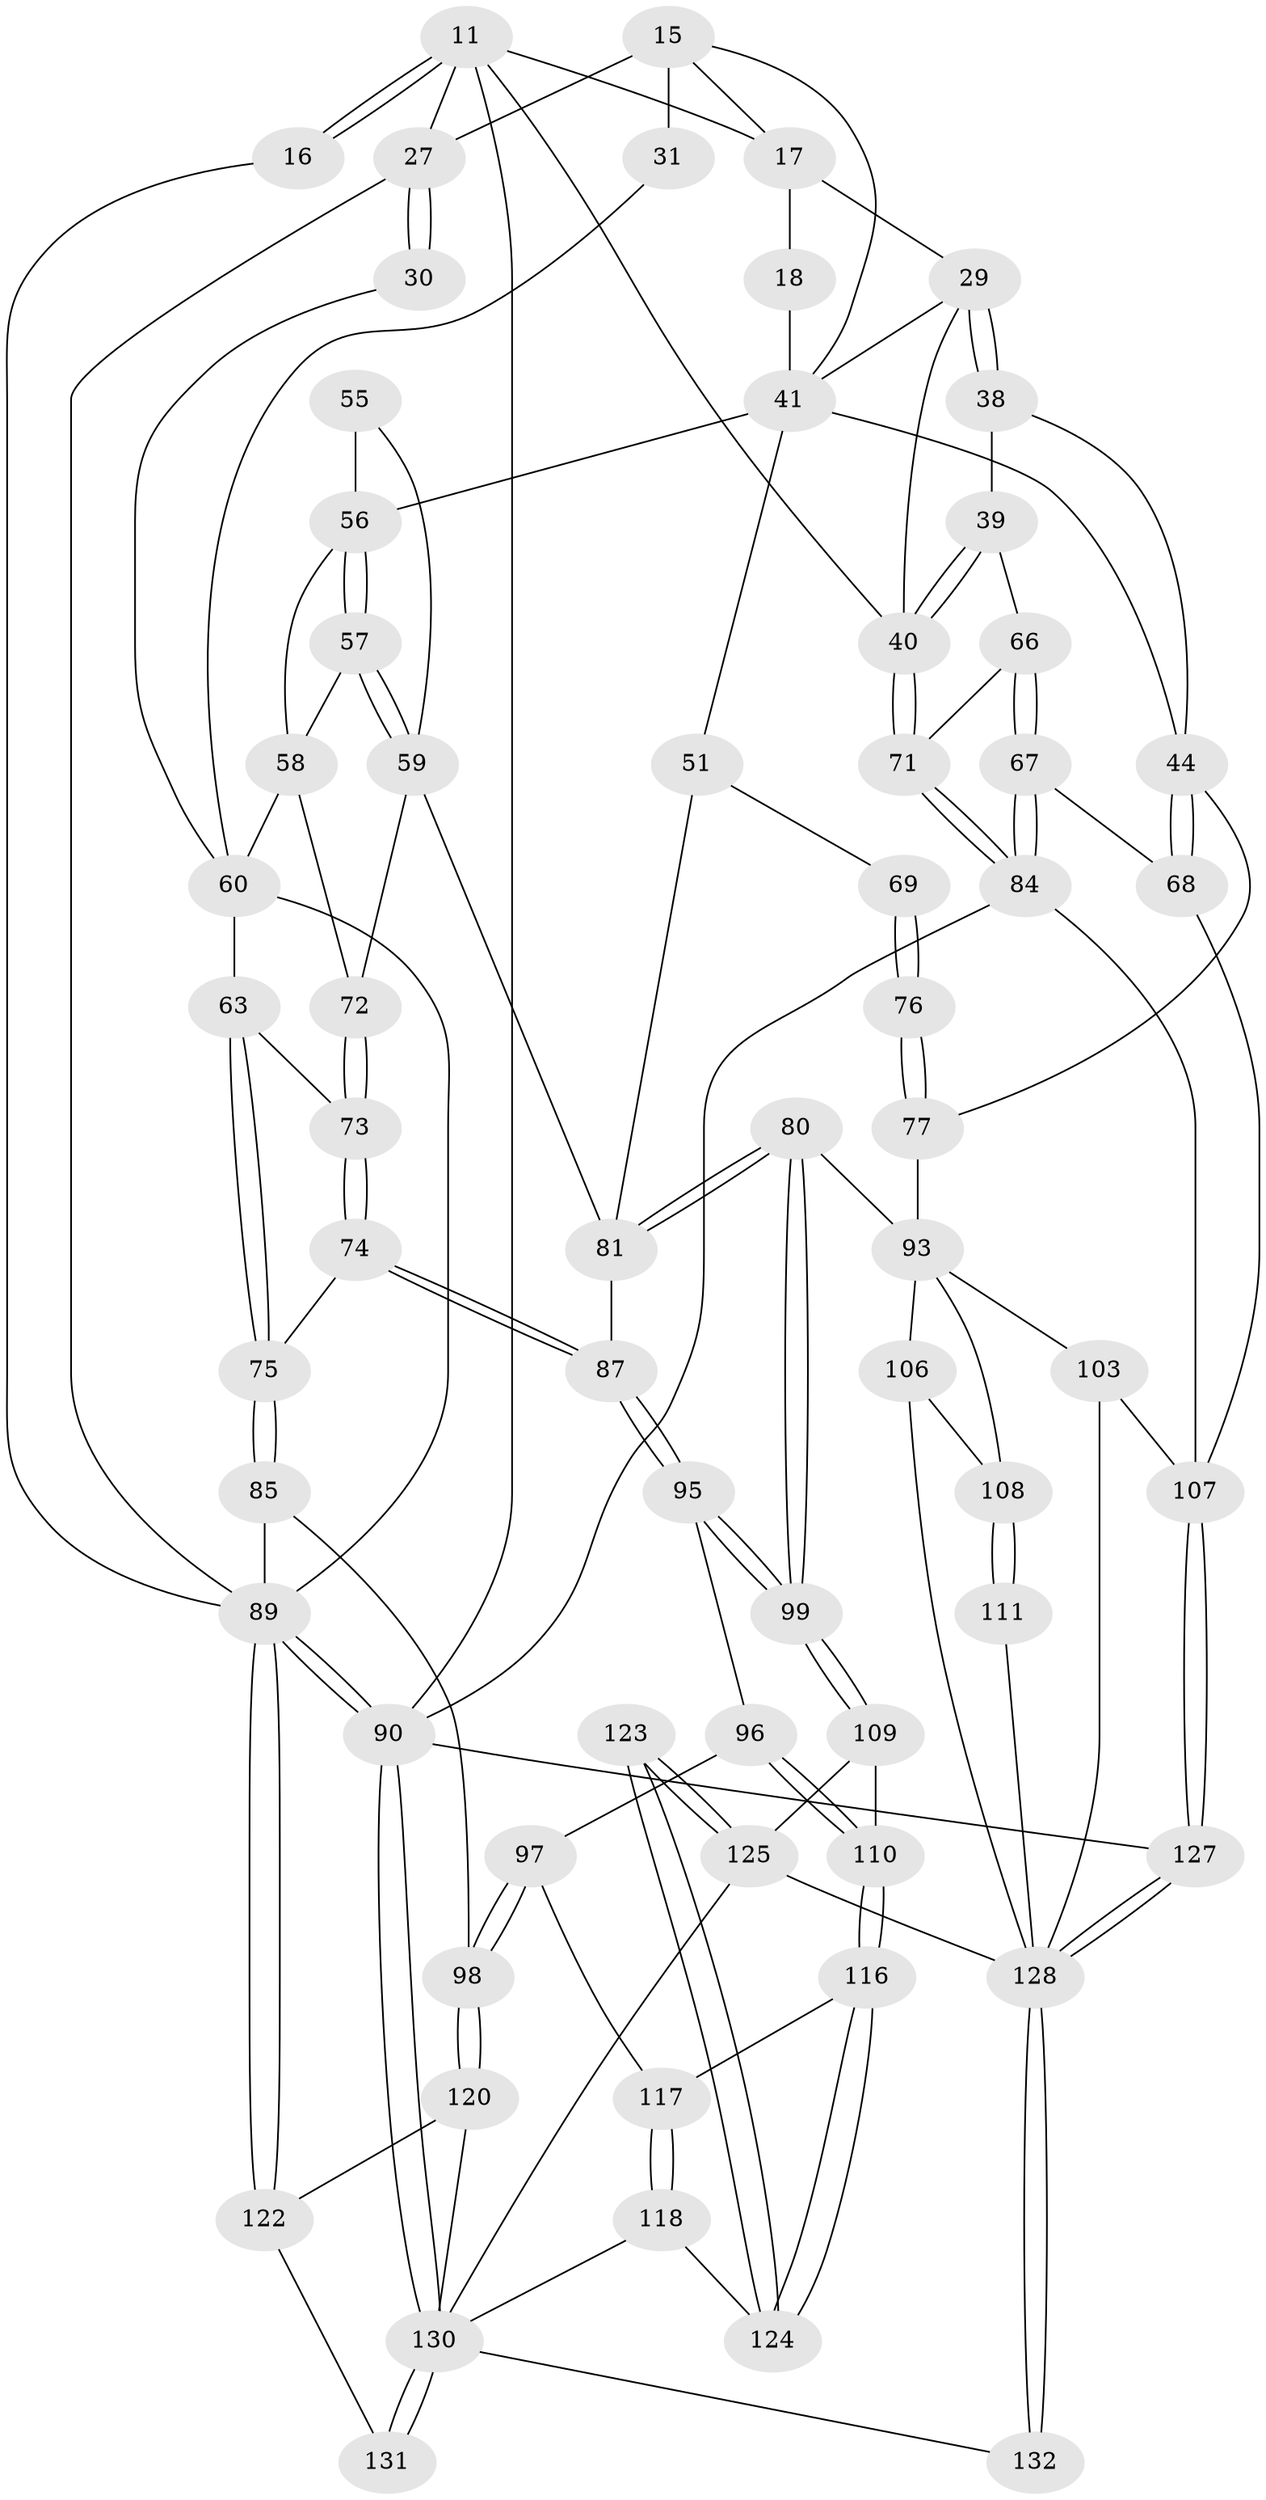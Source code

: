 // original degree distribution, {3: 0.015151515151515152, 5: 0.5909090909090909, 6: 0.1893939393939394, 4: 0.20454545454545456}
// Generated by graph-tools (version 1.1) at 2025/01/03/09/25 05:01:15]
// undirected, 66 vertices, 149 edges
graph export_dot {
graph [start="1"]
  node [color=gray90,style=filled];
  11 [pos="+0.13423861918183647+0.04760928986624509",super="+6+5"];
  15 [pos="+0.33075742679541537+0.19032297856065333",super="+8"];
  16 [pos="+0+0.22958194267663795"];
  17 [pos="+0.7707915689667296+0.13832346906717774",super="+3"];
  18 [pos="+0.7014353916888885+0.1266622710978601",super="+12"];
  27 [pos="+0+0.25844163611134263",super="+10+9"];
  29 [pos="+0.8130437786030764+0.260306142833145",super="+26"];
  30 [pos="+0.08260569252374383+0.26318513428512774"];
  31 [pos="+0.2225607193185842+0.1721671862116754"];
  38 [pos="+0.8501851438692654+0.32301291646265523"];
  39 [pos="+0.8819392149437445+0.31151217988983165"];
  40 [pos="+1+0.11231744128603742",super="+25"];
  41 [pos="+0.4430304549050976+0.3016471508633327",super="+21+24"];
  44 [pos="+0.7933469306647323+0.47599219347524346",super="+43"];
  51 [pos="+0.5001218146141245+0.4413395751278935",super="+50"];
  55 [pos="+0.38050514769843813+0.30614698010366187"];
  56 [pos="+0.3381263552604784+0.3514047542784564",super="+35+42"];
  57 [pos="+0.3175714052903019+0.38543987580389205"];
  58 [pos="+0.2065637849756255+0.3582512225701191",super="+36"];
  59 [pos="+0.3119722806268265+0.41938558287402955",super="+54"];
  60 [pos="+0.06899116671666837+0.40531640266479335",super="+37"];
  63 [pos="+0.10755687387385411+0.46726934416019184",super="+62"];
  66 [pos="+0.9475201131934458+0.4161089294644289"];
  67 [pos="+0.903934497363253+0.5115636929305478"];
  68 [pos="+0.8500468536138407+0.5203703781600253"];
  69 [pos="+0.5405026053517269+0.4350386270107946",super="+48"];
  71 [pos="+1+0.13125981671771722"];
  72 [pos="+0.299742570944513+0.46862928465798626",super="+70+64"];
  73 [pos="+0.26138442085110536+0.5355851323334802",super="+65"];
  74 [pos="+0.2562509381735293+0.5620485296896128"];
  75 [pos="+0.11149036208159165+0.5481814852239079"];
  76 [pos="+0.5916020788847282+0.489458044957258",super="+47"];
  77 [pos="+0.5930592180420872+0.5394893569969504",super="+46"];
  80 [pos="+0.5099049804672705+0.6492536480740295"];
  81 [pos="+0.4494952520582886+0.4872438216241797",super="+52"];
  84 [pos="+1+0.5412680426896673",super="+83"];
  85 [pos="+0+0.6722852159089238"];
  87 [pos="+0.2804654306941372+0.6100899231961832"];
  89 [pos="+0+0.8496164387321024",super="+86"];
  90 [pos="+0+1",super="+82"];
  93 [pos="+0.729117509572004+0.6733566397899058",super="+88+79"];
  95 [pos="+0.29227863477991006+0.6561804228700675"];
  96 [pos="+0.19397767733132562+0.6897882258824025"];
  97 [pos="+0.03660943947223246+0.6999392317189411"];
  98 [pos="+0.020134695647078003+0.6955352670408003"];
  99 [pos="+0.3504776088321185+0.7072799501268451"];
  103 [pos="+0.811258172344063+0.8252551878887919",super="+92"];
  106 [pos="+0.7497107498798533+0.800474284427002",super="+100"];
  107 [pos="+0.8343025307371116+0.8294612719392903",super="+94+91"];
  108 [pos="+0.6576550751983792+0.7678018032543865",super="+102"];
  109 [pos="+0.3468699878692845+0.7379986087524465"];
  110 [pos="+0.19141615216710914+0.815209260456542"];
  111 [pos="+0.5718268036483056+0.8719708000556133"];
  116 [pos="+0.18810280873479637+0.8187745236709406"];
  117 [pos="+0.13065955919506217+0.7885577288693618"];
  118 [pos="+0.11059513810842163+0.8755485675079774"];
  120 [pos="+0.07332252016172502+0.8876413978127172"];
  122 [pos="+0+0.8923128548533025",super="+121"];
  123 [pos="+0.24140972470113717+0.9380359173285767"];
  124 [pos="+0.19181529197195868+0.8709914607182263"];
  125 [pos="+0.2400556253921657+0.9966927182499586",super="+114+115"];
  127 [pos="+1+1"];
  128 [pos="+0.75589187755412+1",super="+104+112+113"];
  130 [pos="+0+1",super="+129"];
  131 [pos="+0.040143599308640726+0.9699819720010151"];
  132 [pos="+0.5840526710036661+1"];
  11 -- 16 [weight=2];
  11 -- 16;
  11 -- 27;
  11 -- 90 [weight=2];
  11 -- 17;
  11 -- 40;
  15 -- 31 [weight=2];
  15 -- 17;
  15 -- 27;
  15 -- 41;
  16 -- 89;
  17 -- 18 [weight=2];
  17 -- 29;
  18 -- 41 [weight=2];
  27 -- 30 [weight=2];
  27 -- 30;
  27 -- 89;
  29 -- 38;
  29 -- 38;
  29 -- 41 [weight=2];
  29 -- 40;
  30 -- 60;
  31 -- 60;
  38 -- 39;
  38 -- 44;
  39 -- 40;
  39 -- 40;
  39 -- 66;
  40 -- 71;
  40 -- 71;
  41 -- 56 [weight=2];
  41 -- 44;
  41 -- 51 [weight=2];
  44 -- 68;
  44 -- 68;
  44 -- 77;
  51 -- 69 [weight=2];
  51 -- 81;
  55 -- 56 [weight=2];
  55 -- 59;
  56 -- 57;
  56 -- 57;
  56 -- 58;
  57 -- 58;
  57 -- 59;
  57 -- 59;
  58 -- 72;
  58 -- 60;
  59 -- 72 [weight=2];
  59 -- 81;
  60 -- 63 [weight=2];
  60 -- 89;
  63 -- 75;
  63 -- 75;
  63 -- 73;
  66 -- 67;
  66 -- 67;
  66 -- 71;
  67 -- 68;
  67 -- 84;
  67 -- 84;
  68 -- 107;
  69 -- 76 [weight=2];
  69 -- 76;
  71 -- 84;
  71 -- 84;
  72 -- 73 [weight=2];
  72 -- 73;
  73 -- 74;
  73 -- 74;
  74 -- 75;
  74 -- 87;
  74 -- 87;
  75 -- 85;
  75 -- 85;
  76 -- 77 [weight=2];
  76 -- 77;
  77 -- 93 [weight=2];
  80 -- 81;
  80 -- 81;
  80 -- 99;
  80 -- 99;
  80 -- 93;
  81 -- 87;
  84 -- 90;
  84 -- 107;
  85 -- 98;
  85 -- 89;
  87 -- 95;
  87 -- 95;
  89 -- 90;
  89 -- 90;
  89 -- 122;
  89 -- 122;
  90 -- 130;
  90 -- 130;
  90 -- 127;
  93 -- 106;
  93 -- 103;
  93 -- 108;
  95 -- 96;
  95 -- 99;
  95 -- 99;
  96 -- 97;
  96 -- 110;
  96 -- 110;
  97 -- 98;
  97 -- 98;
  97 -- 117;
  98 -- 120;
  98 -- 120;
  99 -- 109;
  99 -- 109;
  103 -- 107 [weight=2];
  103 -- 128;
  106 -- 108 [weight=2];
  106 -- 128;
  107 -- 127;
  107 -- 127;
  108 -- 111 [weight=2];
  108 -- 111;
  109 -- 110;
  109 -- 125;
  110 -- 116;
  110 -- 116;
  111 -- 128;
  116 -- 117;
  116 -- 124;
  116 -- 124;
  117 -- 118;
  117 -- 118;
  118 -- 124;
  118 -- 130;
  120 -- 122;
  120 -- 130;
  122 -- 131 [weight=2];
  123 -- 124;
  123 -- 124;
  123 -- 125 [weight=2];
  123 -- 125;
  125 -- 128;
  125 -- 130;
  127 -- 128;
  127 -- 128;
  128 -- 132 [weight=2];
  128 -- 132;
  130 -- 131;
  130 -- 131;
  130 -- 132;
}
